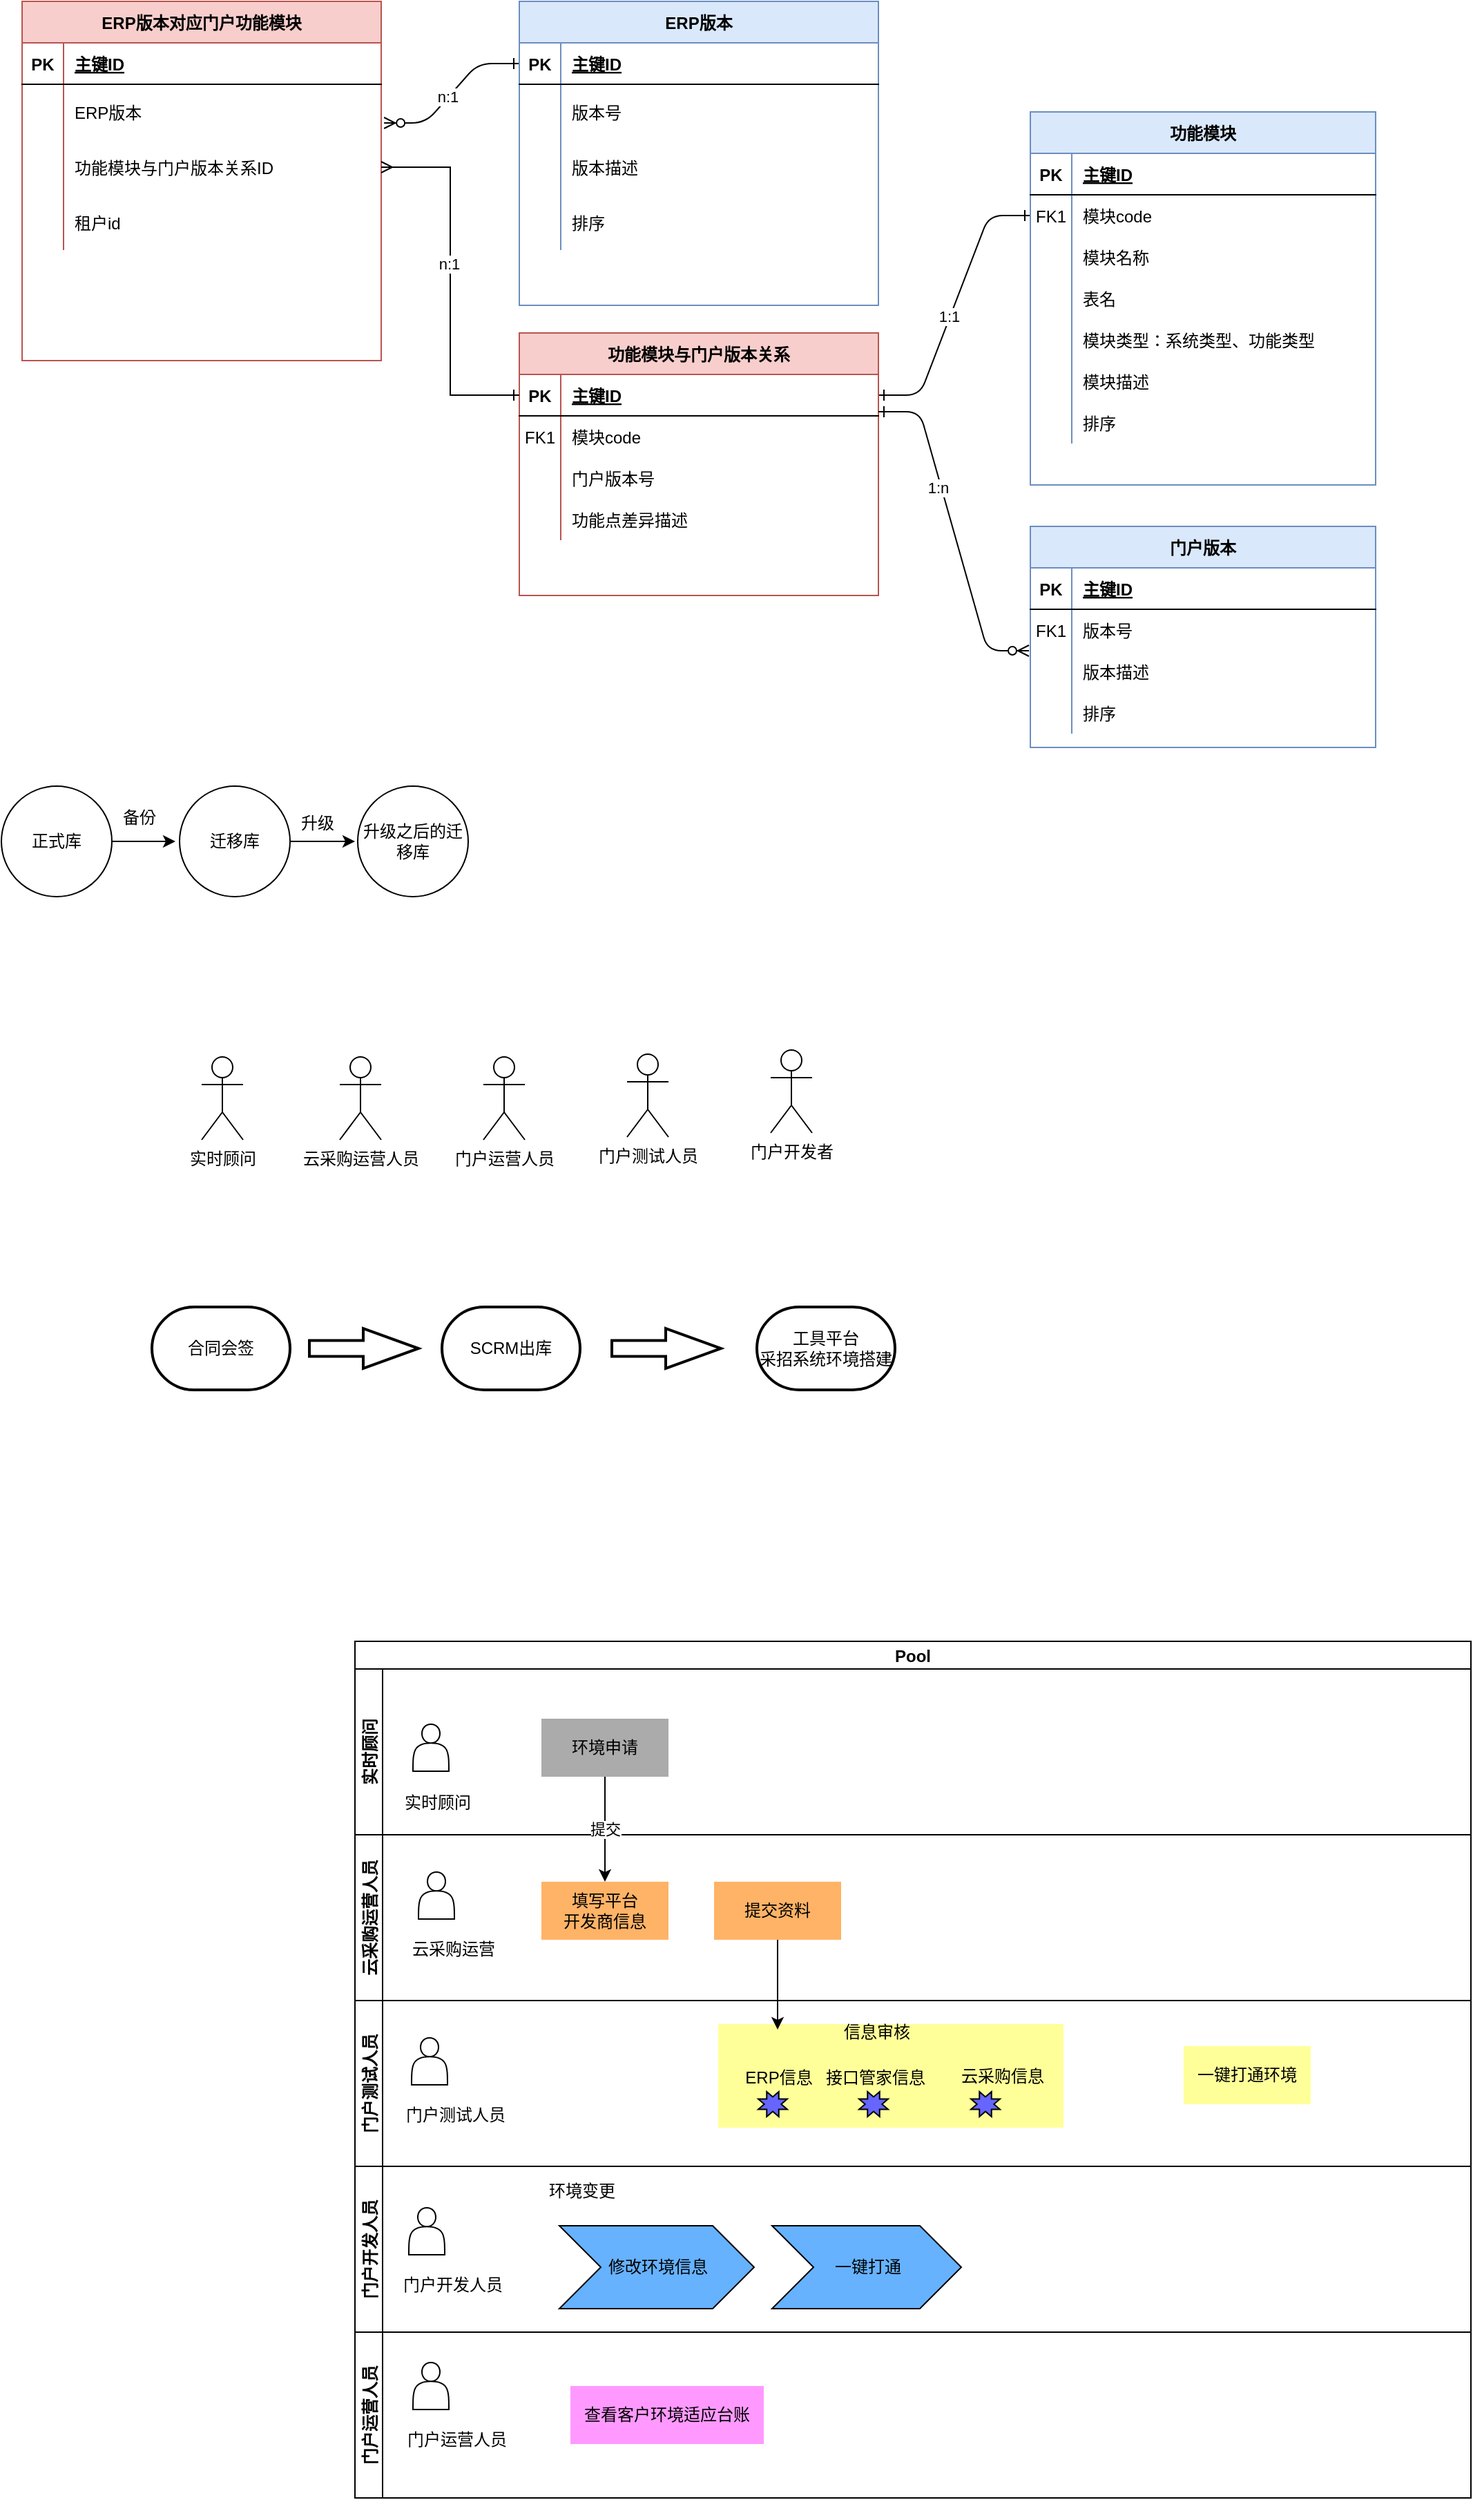 <mxfile version="14.9.7" type="github">
  <diagram id="R2lEEEUBdFMjLlhIrx00" name="Page-1">
    <mxGraphModel dx="1422" dy="763" grid="0" gridSize="10" guides="1" tooltips="1" connect="1" arrows="1" fold="1" page="0" pageScale="1" pageWidth="850" pageHeight="1100" math="0" shadow="0" extFonts="Permanent Marker^https://fonts.googleapis.com/css?family=Permanent+Marker">
      <root>
        <mxCell id="0" />
        <mxCell id="1" parent="0" />
        <mxCell id="C-vyLk0tnHw3VtMMgP7b-1" value="" style="edgeStyle=entityRelationEdgeStyle;endArrow=ERzeroToMany;startArrow=ERone;endFill=1;startFill=0;entryX=1.008;entryY=0.7;entryDx=0;entryDy=0;entryPerimeter=0;" parent="1" source="C-vyLk0tnHw3VtMMgP7b-24" target="NYmwOqSYR06NfvhQdzBS-30" edge="1">
          <mxGeometry width="100" height="100" relative="1" as="geometry">
            <mxPoint x="340" y="720" as="sourcePoint" />
            <mxPoint x="500" y="330" as="targetPoint" />
          </mxGeometry>
        </mxCell>
        <mxCell id="NYmwOqSYR06NfvhQdzBS-59" value="n:1" style="edgeLabel;html=1;align=center;verticalAlign=middle;resizable=0;points=[];" parent="C-vyLk0tnHw3VtMMgP7b-1" vertex="1" connectable="0">
          <mxGeometry x="0.053" y="-1" relative="1" as="geometry">
            <mxPoint as="offset" />
          </mxGeometry>
        </mxCell>
        <mxCell id="C-vyLk0tnHw3VtMMgP7b-12" value="" style="edgeStyle=entityRelationEdgeStyle;endArrow=ERone;startArrow=ERone;endFill=0;startFill=0;" parent="1" source="C-vyLk0tnHw3VtMMgP7b-3" target="C-vyLk0tnHw3VtMMgP7b-17" edge="1">
          <mxGeometry width="100" height="100" relative="1" as="geometry">
            <mxPoint x="400" y="180" as="sourcePoint" />
            <mxPoint x="460" y="205" as="targetPoint" />
          </mxGeometry>
        </mxCell>
        <mxCell id="NYmwOqSYR06NfvhQdzBS-25" value="1:1" style="edgeLabel;html=1;align=center;verticalAlign=middle;resizable=0;points=[];" parent="C-vyLk0tnHw3VtMMgP7b-12" vertex="1" connectable="0">
          <mxGeometry x="-0.089" y="1" relative="1" as="geometry">
            <mxPoint as="offset" />
          </mxGeometry>
        </mxCell>
        <mxCell id="C-vyLk0tnHw3VtMMgP7b-2" value="功能模块与门户版本关系" style="shape=table;startSize=30;container=1;collapsible=1;childLayout=tableLayout;fixedRows=1;rowLines=0;fontStyle=1;align=center;resizeLast=1;fillColor=#f8cecc;strokeColor=#b85450;" parent="1" vertex="1">
          <mxGeometry x="670" y="330" width="260" height="190" as="geometry" />
        </mxCell>
        <mxCell id="C-vyLk0tnHw3VtMMgP7b-3" value="" style="shape=partialRectangle;collapsible=0;dropTarget=0;pointerEvents=0;fillColor=none;points=[[0,0.5],[1,0.5]];portConstraint=eastwest;top=0;left=0;right=0;bottom=1;" parent="C-vyLk0tnHw3VtMMgP7b-2" vertex="1">
          <mxGeometry y="30" width="260" height="30" as="geometry" />
        </mxCell>
        <mxCell id="C-vyLk0tnHw3VtMMgP7b-4" value="PK" style="shape=partialRectangle;overflow=hidden;connectable=0;fillColor=none;top=0;left=0;bottom=0;right=0;fontStyle=1;" parent="C-vyLk0tnHw3VtMMgP7b-3" vertex="1">
          <mxGeometry width="30" height="30" as="geometry" />
        </mxCell>
        <mxCell id="C-vyLk0tnHw3VtMMgP7b-5" value="主键ID" style="shape=partialRectangle;overflow=hidden;connectable=0;fillColor=none;top=0;left=0;bottom=0;right=0;align=left;spacingLeft=6;fontStyle=5;" parent="C-vyLk0tnHw3VtMMgP7b-3" vertex="1">
          <mxGeometry x="30" width="230" height="30" as="geometry" />
        </mxCell>
        <mxCell id="C-vyLk0tnHw3VtMMgP7b-6" value="" style="shape=partialRectangle;collapsible=0;dropTarget=0;pointerEvents=0;fillColor=none;points=[[0,0.5],[1,0.5]];portConstraint=eastwest;top=0;left=0;right=0;bottom=0;" parent="C-vyLk0tnHw3VtMMgP7b-2" vertex="1">
          <mxGeometry y="60" width="260" height="30" as="geometry" />
        </mxCell>
        <mxCell id="C-vyLk0tnHw3VtMMgP7b-7" value="FK1" style="shape=partialRectangle;overflow=hidden;connectable=0;fillColor=none;top=0;left=0;bottom=0;right=0;" parent="C-vyLk0tnHw3VtMMgP7b-6" vertex="1">
          <mxGeometry width="30" height="30" as="geometry" />
        </mxCell>
        <mxCell id="C-vyLk0tnHw3VtMMgP7b-8" value="模块code" style="shape=partialRectangle;overflow=hidden;connectable=0;fillColor=none;top=0;left=0;bottom=0;right=0;align=left;spacingLeft=6;" parent="C-vyLk0tnHw3VtMMgP7b-6" vertex="1">
          <mxGeometry x="30" width="230" height="30" as="geometry" />
        </mxCell>
        <mxCell id="C-vyLk0tnHw3VtMMgP7b-9" value="" style="shape=partialRectangle;collapsible=0;dropTarget=0;pointerEvents=0;fillColor=none;points=[[0,0.5],[1,0.5]];portConstraint=eastwest;top=0;left=0;right=0;bottom=0;" parent="C-vyLk0tnHw3VtMMgP7b-2" vertex="1">
          <mxGeometry y="90" width="260" height="30" as="geometry" />
        </mxCell>
        <mxCell id="C-vyLk0tnHw3VtMMgP7b-10" value="" style="shape=partialRectangle;overflow=hidden;connectable=0;fillColor=none;top=0;left=0;bottom=0;right=0;" parent="C-vyLk0tnHw3VtMMgP7b-9" vertex="1">
          <mxGeometry width="30" height="30" as="geometry" />
        </mxCell>
        <mxCell id="C-vyLk0tnHw3VtMMgP7b-11" value="门户版本号" style="shape=partialRectangle;overflow=hidden;connectable=0;fillColor=none;top=0;left=0;bottom=0;right=0;align=left;spacingLeft=6;" parent="C-vyLk0tnHw3VtMMgP7b-9" vertex="1">
          <mxGeometry x="30" width="230" height="30" as="geometry" />
        </mxCell>
        <mxCell id="NYmwOqSYR06NfvhQdzBS-78" value="" style="shape=partialRectangle;collapsible=0;dropTarget=0;pointerEvents=0;fillColor=none;points=[[0,0.5],[1,0.5]];portConstraint=eastwest;top=0;left=0;right=0;bottom=0;" parent="C-vyLk0tnHw3VtMMgP7b-2" vertex="1">
          <mxGeometry y="120" width="260" height="30" as="geometry" />
        </mxCell>
        <mxCell id="NYmwOqSYR06NfvhQdzBS-79" value="" style="shape=partialRectangle;overflow=hidden;connectable=0;fillColor=none;top=0;left=0;bottom=0;right=0;" parent="NYmwOqSYR06NfvhQdzBS-78" vertex="1">
          <mxGeometry width="30" height="30" as="geometry" />
        </mxCell>
        <mxCell id="NYmwOqSYR06NfvhQdzBS-80" value="功能点差异描述" style="shape=partialRectangle;overflow=hidden;connectable=0;fillColor=none;top=0;left=0;bottom=0;right=0;align=left;spacingLeft=6;" parent="NYmwOqSYR06NfvhQdzBS-78" vertex="1">
          <mxGeometry x="30" width="230" height="30" as="geometry" />
        </mxCell>
        <mxCell id="C-vyLk0tnHw3VtMMgP7b-13" value="功能模块" style="shape=table;startSize=30;container=1;collapsible=1;childLayout=tableLayout;fixedRows=1;rowLines=0;fontStyle=1;align=center;resizeLast=1;fillColor=#dae8fc;strokeColor=#6c8ebf;" parent="1" vertex="1">
          <mxGeometry x="1040" y="170" width="250" height="270" as="geometry" />
        </mxCell>
        <mxCell id="C-vyLk0tnHw3VtMMgP7b-14" value="" style="shape=partialRectangle;collapsible=0;dropTarget=0;pointerEvents=0;fillColor=none;points=[[0,0.5],[1,0.5]];portConstraint=eastwest;top=0;left=0;right=0;bottom=1;" parent="C-vyLk0tnHw3VtMMgP7b-13" vertex="1">
          <mxGeometry y="30" width="250" height="30" as="geometry" />
        </mxCell>
        <mxCell id="C-vyLk0tnHw3VtMMgP7b-15" value="PK" style="shape=partialRectangle;overflow=hidden;connectable=0;fillColor=none;top=0;left=0;bottom=0;right=0;fontStyle=1;" parent="C-vyLk0tnHw3VtMMgP7b-14" vertex="1">
          <mxGeometry width="30" height="30" as="geometry" />
        </mxCell>
        <mxCell id="C-vyLk0tnHw3VtMMgP7b-16" value="主键ID" style="shape=partialRectangle;overflow=hidden;connectable=0;fillColor=none;top=0;left=0;bottom=0;right=0;align=left;spacingLeft=6;fontStyle=5;" parent="C-vyLk0tnHw3VtMMgP7b-14" vertex="1">
          <mxGeometry x="30" width="220" height="30" as="geometry" />
        </mxCell>
        <mxCell id="C-vyLk0tnHw3VtMMgP7b-17" value="" style="shape=partialRectangle;collapsible=0;dropTarget=0;pointerEvents=0;fillColor=none;points=[[0,0.5],[1,0.5]];portConstraint=eastwest;top=0;left=0;right=0;bottom=0;" parent="C-vyLk0tnHw3VtMMgP7b-13" vertex="1">
          <mxGeometry y="60" width="250" height="30" as="geometry" />
        </mxCell>
        <mxCell id="C-vyLk0tnHw3VtMMgP7b-18" value="FK1" style="shape=partialRectangle;overflow=hidden;connectable=0;fillColor=none;top=0;left=0;bottom=0;right=0;" parent="C-vyLk0tnHw3VtMMgP7b-17" vertex="1">
          <mxGeometry width="30" height="30" as="geometry" />
        </mxCell>
        <mxCell id="C-vyLk0tnHw3VtMMgP7b-19" value="模块code" style="shape=partialRectangle;overflow=hidden;connectable=0;fillColor=none;top=0;left=0;bottom=0;right=0;align=left;spacingLeft=6;" parent="C-vyLk0tnHw3VtMMgP7b-17" vertex="1">
          <mxGeometry x="30" width="220" height="30" as="geometry" />
        </mxCell>
        <mxCell id="C-vyLk0tnHw3VtMMgP7b-20" value="" style="shape=partialRectangle;collapsible=0;dropTarget=0;pointerEvents=0;fillColor=none;points=[[0,0.5],[1,0.5]];portConstraint=eastwest;top=0;left=0;right=0;bottom=0;" parent="C-vyLk0tnHw3VtMMgP7b-13" vertex="1">
          <mxGeometry y="90" width="250" height="30" as="geometry" />
        </mxCell>
        <mxCell id="C-vyLk0tnHw3VtMMgP7b-21" value="" style="shape=partialRectangle;overflow=hidden;connectable=0;fillColor=none;top=0;left=0;bottom=0;right=0;" parent="C-vyLk0tnHw3VtMMgP7b-20" vertex="1">
          <mxGeometry width="30" height="30" as="geometry" />
        </mxCell>
        <mxCell id="C-vyLk0tnHw3VtMMgP7b-22" value="模块名称" style="shape=partialRectangle;overflow=hidden;connectable=0;fillColor=none;top=0;left=0;bottom=0;right=0;align=left;spacingLeft=6;" parent="C-vyLk0tnHw3VtMMgP7b-20" vertex="1">
          <mxGeometry x="30" width="220" height="30" as="geometry" />
        </mxCell>
        <mxCell id="NYmwOqSYR06NfvhQdzBS-75" value="" style="shape=partialRectangle;collapsible=0;dropTarget=0;pointerEvents=0;fillColor=none;points=[[0,0.5],[1,0.5]];portConstraint=eastwest;top=0;left=0;right=0;bottom=0;" parent="C-vyLk0tnHw3VtMMgP7b-13" vertex="1">
          <mxGeometry y="120" width="250" height="30" as="geometry" />
        </mxCell>
        <mxCell id="NYmwOqSYR06NfvhQdzBS-76" value="" style="shape=partialRectangle;overflow=hidden;connectable=0;fillColor=none;top=0;left=0;bottom=0;right=0;" parent="NYmwOqSYR06NfvhQdzBS-75" vertex="1">
          <mxGeometry width="30" height="30" as="geometry" />
        </mxCell>
        <mxCell id="NYmwOqSYR06NfvhQdzBS-77" value="表名" style="shape=partialRectangle;overflow=hidden;connectable=0;fillColor=none;top=0;left=0;bottom=0;right=0;align=left;spacingLeft=6;" parent="NYmwOqSYR06NfvhQdzBS-75" vertex="1">
          <mxGeometry x="30" width="220" height="30" as="geometry" />
        </mxCell>
        <mxCell id="NYmwOqSYR06NfvhQdzBS-4" value="" style="shape=partialRectangle;collapsible=0;dropTarget=0;pointerEvents=0;fillColor=none;points=[[0,0.5],[1,0.5]];portConstraint=eastwest;top=0;left=0;right=0;bottom=0;" parent="C-vyLk0tnHw3VtMMgP7b-13" vertex="1">
          <mxGeometry y="150" width="250" height="30" as="geometry" />
        </mxCell>
        <mxCell id="NYmwOqSYR06NfvhQdzBS-5" value="" style="shape=partialRectangle;overflow=hidden;connectable=0;fillColor=none;top=0;left=0;bottom=0;right=0;" parent="NYmwOqSYR06NfvhQdzBS-4" vertex="1">
          <mxGeometry width="30" height="30" as="geometry" />
        </mxCell>
        <mxCell id="NYmwOqSYR06NfvhQdzBS-6" value="模块类型：系统类型、功能类型" style="shape=partialRectangle;overflow=hidden;connectable=0;fillColor=none;top=0;left=0;bottom=0;right=0;align=left;spacingLeft=6;" parent="NYmwOqSYR06NfvhQdzBS-4" vertex="1">
          <mxGeometry x="30" width="220" height="30" as="geometry" />
        </mxCell>
        <mxCell id="NYmwOqSYR06NfvhQdzBS-41" value="" style="shape=partialRectangle;collapsible=0;dropTarget=0;pointerEvents=0;fillColor=none;points=[[0,0.5],[1,0.5]];portConstraint=eastwest;top=0;left=0;right=0;bottom=0;" parent="C-vyLk0tnHw3VtMMgP7b-13" vertex="1">
          <mxGeometry y="180" width="250" height="30" as="geometry" />
        </mxCell>
        <mxCell id="NYmwOqSYR06NfvhQdzBS-42" value="" style="shape=partialRectangle;overflow=hidden;connectable=0;fillColor=none;top=0;left=0;bottom=0;right=0;" parent="NYmwOqSYR06NfvhQdzBS-41" vertex="1">
          <mxGeometry width="30" height="30" as="geometry" />
        </mxCell>
        <mxCell id="NYmwOqSYR06NfvhQdzBS-43" value="模块描述" style="shape=partialRectangle;overflow=hidden;connectable=0;fillColor=none;top=0;left=0;bottom=0;right=0;align=left;spacingLeft=6;" parent="NYmwOqSYR06NfvhQdzBS-41" vertex="1">
          <mxGeometry x="30" width="220" height="30" as="geometry" />
        </mxCell>
        <mxCell id="NYmwOqSYR06NfvhQdzBS-81" value="" style="shape=partialRectangle;collapsible=0;dropTarget=0;pointerEvents=0;fillColor=none;points=[[0,0.5],[1,0.5]];portConstraint=eastwest;top=0;left=0;right=0;bottom=0;" parent="C-vyLk0tnHw3VtMMgP7b-13" vertex="1">
          <mxGeometry y="210" width="250" height="30" as="geometry" />
        </mxCell>
        <mxCell id="NYmwOqSYR06NfvhQdzBS-82" value="" style="shape=partialRectangle;overflow=hidden;connectable=0;fillColor=none;top=0;left=0;bottom=0;right=0;" parent="NYmwOqSYR06NfvhQdzBS-81" vertex="1">
          <mxGeometry width="30" height="30" as="geometry" />
        </mxCell>
        <mxCell id="NYmwOqSYR06NfvhQdzBS-83" value="排序" style="shape=partialRectangle;overflow=hidden;connectable=0;fillColor=none;top=0;left=0;bottom=0;right=0;align=left;spacingLeft=6;" parent="NYmwOqSYR06NfvhQdzBS-81" vertex="1">
          <mxGeometry x="30" width="220" height="30" as="geometry" />
        </mxCell>
        <mxCell id="C-vyLk0tnHw3VtMMgP7b-23" value="ERP版本" style="shape=table;startSize=30;container=1;collapsible=1;childLayout=tableLayout;fixedRows=1;rowLines=0;fontStyle=1;align=center;resizeLast=1;fillColor=#dae8fc;strokeColor=#6c8ebf;" parent="1" vertex="1">
          <mxGeometry x="670" y="90" width="260" height="220" as="geometry" />
        </mxCell>
        <mxCell id="C-vyLk0tnHw3VtMMgP7b-24" value="" style="shape=partialRectangle;collapsible=0;dropTarget=0;pointerEvents=0;fillColor=none;points=[[0,0.5],[1,0.5]];portConstraint=eastwest;top=0;left=0;right=0;bottom=1;" parent="C-vyLk0tnHw3VtMMgP7b-23" vertex="1">
          <mxGeometry y="30" width="260" height="30" as="geometry" />
        </mxCell>
        <mxCell id="C-vyLk0tnHw3VtMMgP7b-25" value="PK" style="shape=partialRectangle;overflow=hidden;connectable=0;fillColor=none;top=0;left=0;bottom=0;right=0;fontStyle=1;" parent="C-vyLk0tnHw3VtMMgP7b-24" vertex="1">
          <mxGeometry width="30" height="30" as="geometry" />
        </mxCell>
        <mxCell id="C-vyLk0tnHw3VtMMgP7b-26" value="主键ID" style="shape=partialRectangle;overflow=hidden;connectable=0;fillColor=none;top=0;left=0;bottom=0;right=0;align=left;spacingLeft=6;fontStyle=5;" parent="C-vyLk0tnHw3VtMMgP7b-24" vertex="1">
          <mxGeometry x="30" width="230" height="30" as="geometry" />
        </mxCell>
        <mxCell id="C-vyLk0tnHw3VtMMgP7b-27" value="" style="shape=partialRectangle;collapsible=0;dropTarget=0;pointerEvents=0;fillColor=none;points=[[0,0.5],[1,0.5]];portConstraint=eastwest;top=0;left=0;right=0;bottom=0;" parent="C-vyLk0tnHw3VtMMgP7b-23" vertex="1">
          <mxGeometry y="60" width="260" height="40" as="geometry" />
        </mxCell>
        <mxCell id="C-vyLk0tnHw3VtMMgP7b-28" value="" style="shape=partialRectangle;overflow=hidden;connectable=0;fillColor=none;top=0;left=0;bottom=0;right=0;" parent="C-vyLk0tnHw3VtMMgP7b-27" vertex="1">
          <mxGeometry width="30" height="40" as="geometry" />
        </mxCell>
        <mxCell id="C-vyLk0tnHw3VtMMgP7b-29" value="版本号" style="shape=partialRectangle;overflow=hidden;connectable=0;fillColor=none;top=0;left=0;bottom=0;right=0;align=left;spacingLeft=6;" parent="C-vyLk0tnHw3VtMMgP7b-27" vertex="1">
          <mxGeometry x="30" width="230" height="40" as="geometry" />
        </mxCell>
        <mxCell id="NYmwOqSYR06NfvhQdzBS-1" value="" style="shape=partialRectangle;collapsible=0;dropTarget=0;pointerEvents=0;fillColor=none;points=[[0,0.5],[1,0.5]];portConstraint=eastwest;top=0;left=0;right=0;bottom=0;" parent="C-vyLk0tnHw3VtMMgP7b-23" vertex="1">
          <mxGeometry y="100" width="260" height="40" as="geometry" />
        </mxCell>
        <mxCell id="NYmwOqSYR06NfvhQdzBS-2" value="" style="shape=partialRectangle;overflow=hidden;connectable=0;fillColor=none;top=0;left=0;bottom=0;right=0;" parent="NYmwOqSYR06NfvhQdzBS-1" vertex="1">
          <mxGeometry width="30" height="40" as="geometry" />
        </mxCell>
        <mxCell id="NYmwOqSYR06NfvhQdzBS-3" value="版本描述" style="shape=partialRectangle;overflow=hidden;connectable=0;fillColor=none;top=0;left=0;bottom=0;right=0;align=left;spacingLeft=6;" parent="NYmwOqSYR06NfvhQdzBS-1" vertex="1">
          <mxGeometry x="30" width="230" height="40" as="geometry" />
        </mxCell>
        <mxCell id="NYmwOqSYR06NfvhQdzBS-86" value="" style="shape=partialRectangle;collapsible=0;dropTarget=0;pointerEvents=0;fillColor=none;points=[[0,0.5],[1,0.5]];portConstraint=eastwest;top=0;left=0;right=0;bottom=0;" parent="C-vyLk0tnHw3VtMMgP7b-23" vertex="1">
          <mxGeometry y="140" width="260" height="40" as="geometry" />
        </mxCell>
        <mxCell id="NYmwOqSYR06NfvhQdzBS-87" value="" style="shape=partialRectangle;overflow=hidden;connectable=0;fillColor=none;top=0;left=0;bottom=0;right=0;" parent="NYmwOqSYR06NfvhQdzBS-86" vertex="1">
          <mxGeometry width="30" height="40" as="geometry" />
        </mxCell>
        <mxCell id="NYmwOqSYR06NfvhQdzBS-88" value="排序" style="shape=partialRectangle;overflow=hidden;connectable=0;fillColor=none;top=0;left=0;bottom=0;right=0;align=left;spacingLeft=6;" parent="NYmwOqSYR06NfvhQdzBS-86" vertex="1">
          <mxGeometry x="30" width="230" height="40" as="geometry" />
        </mxCell>
        <mxCell id="NYmwOqSYR06NfvhQdzBS-7" value="门户版本" style="shape=table;startSize=30;container=1;collapsible=1;childLayout=tableLayout;fixedRows=1;rowLines=0;fontStyle=1;align=center;resizeLast=1;fillColor=#dae8fc;strokeColor=#6c8ebf;" parent="1" vertex="1">
          <mxGeometry x="1040" y="470" width="250" height="160" as="geometry" />
        </mxCell>
        <mxCell id="NYmwOqSYR06NfvhQdzBS-8" value="" style="shape=partialRectangle;collapsible=0;dropTarget=0;pointerEvents=0;fillColor=none;points=[[0,0.5],[1,0.5]];portConstraint=eastwest;top=0;left=0;right=0;bottom=1;" parent="NYmwOqSYR06NfvhQdzBS-7" vertex="1">
          <mxGeometry y="30" width="250" height="30" as="geometry" />
        </mxCell>
        <mxCell id="NYmwOqSYR06NfvhQdzBS-9" value="PK" style="shape=partialRectangle;overflow=hidden;connectable=0;fillColor=none;top=0;left=0;bottom=0;right=0;fontStyle=1;" parent="NYmwOqSYR06NfvhQdzBS-8" vertex="1">
          <mxGeometry width="30" height="30" as="geometry" />
        </mxCell>
        <mxCell id="NYmwOqSYR06NfvhQdzBS-10" value="主键ID" style="shape=partialRectangle;overflow=hidden;connectable=0;fillColor=none;top=0;left=0;bottom=0;right=0;align=left;spacingLeft=6;fontStyle=5;" parent="NYmwOqSYR06NfvhQdzBS-8" vertex="1">
          <mxGeometry x="30" width="220" height="30" as="geometry" />
        </mxCell>
        <mxCell id="NYmwOqSYR06NfvhQdzBS-11" value="" style="shape=partialRectangle;collapsible=0;dropTarget=0;pointerEvents=0;fillColor=none;points=[[0,0.5],[1,0.5]];portConstraint=eastwest;top=0;left=0;right=0;bottom=0;" parent="NYmwOqSYR06NfvhQdzBS-7" vertex="1">
          <mxGeometry y="60" width="250" height="30" as="geometry" />
        </mxCell>
        <mxCell id="NYmwOqSYR06NfvhQdzBS-12" value="FK1" style="shape=partialRectangle;overflow=hidden;connectable=0;fillColor=none;top=0;left=0;bottom=0;right=0;" parent="NYmwOqSYR06NfvhQdzBS-11" vertex="1">
          <mxGeometry width="30" height="30" as="geometry" />
        </mxCell>
        <mxCell id="NYmwOqSYR06NfvhQdzBS-13" value="版本号" style="shape=partialRectangle;overflow=hidden;connectable=0;fillColor=none;top=0;left=0;bottom=0;right=0;align=left;spacingLeft=6;" parent="NYmwOqSYR06NfvhQdzBS-11" vertex="1">
          <mxGeometry x="30" width="220" height="30" as="geometry" />
        </mxCell>
        <mxCell id="NYmwOqSYR06NfvhQdzBS-14" value="" style="shape=partialRectangle;collapsible=0;dropTarget=0;pointerEvents=0;fillColor=none;points=[[0,0.5],[1,0.5]];portConstraint=eastwest;top=0;left=0;right=0;bottom=0;" parent="NYmwOqSYR06NfvhQdzBS-7" vertex="1">
          <mxGeometry y="90" width="250" height="30" as="geometry" />
        </mxCell>
        <mxCell id="NYmwOqSYR06NfvhQdzBS-15" value="" style="shape=partialRectangle;overflow=hidden;connectable=0;fillColor=none;top=0;left=0;bottom=0;right=0;" parent="NYmwOqSYR06NfvhQdzBS-14" vertex="1">
          <mxGeometry width="30" height="30" as="geometry" />
        </mxCell>
        <mxCell id="NYmwOqSYR06NfvhQdzBS-16" value="版本描述" style="shape=partialRectangle;overflow=hidden;connectable=0;fillColor=none;top=0;left=0;bottom=0;right=0;align=left;spacingLeft=6;" parent="NYmwOqSYR06NfvhQdzBS-14" vertex="1">
          <mxGeometry x="30" width="220" height="30" as="geometry" />
        </mxCell>
        <mxCell id="NYmwOqSYR06NfvhQdzBS-17" value="" style="shape=partialRectangle;collapsible=0;dropTarget=0;pointerEvents=0;fillColor=none;points=[[0,0.5],[1,0.5]];portConstraint=eastwest;top=0;left=0;right=0;bottom=0;" parent="NYmwOqSYR06NfvhQdzBS-7" vertex="1">
          <mxGeometry y="120" width="250" height="30" as="geometry" />
        </mxCell>
        <mxCell id="NYmwOqSYR06NfvhQdzBS-18" value="" style="shape=partialRectangle;overflow=hidden;connectable=0;fillColor=none;top=0;left=0;bottom=0;right=0;" parent="NYmwOqSYR06NfvhQdzBS-17" vertex="1">
          <mxGeometry width="30" height="30" as="geometry" />
        </mxCell>
        <mxCell id="NYmwOqSYR06NfvhQdzBS-19" value="排序" style="shape=partialRectangle;overflow=hidden;connectable=0;fillColor=none;top=0;left=0;bottom=0;right=0;align=left;spacingLeft=6;" parent="NYmwOqSYR06NfvhQdzBS-17" vertex="1">
          <mxGeometry x="30" width="220" height="30" as="geometry" />
        </mxCell>
        <mxCell id="NYmwOqSYR06NfvhQdzBS-23" value="" style="edgeStyle=entityRelationEdgeStyle;endArrow=ERzeroToMany;startArrow=ERone;endFill=1;startFill=0;entryX=-0.004;entryY=1;entryDx=0;entryDy=0;entryPerimeter=0;exitX=1;exitY=0.9;exitDx=0;exitDy=0;exitPerimeter=0;" parent="1" source="C-vyLk0tnHw3VtMMgP7b-3" target="NYmwOqSYR06NfvhQdzBS-11" edge="1">
          <mxGeometry width="100" height="100" relative="1" as="geometry">
            <mxPoint x="680" y="160" as="sourcePoint" />
            <mxPoint x="815" y="190" as="targetPoint" />
          </mxGeometry>
        </mxCell>
        <mxCell id="NYmwOqSYR06NfvhQdzBS-24" value="1:n" style="edgeLabel;html=1;align=center;verticalAlign=middle;resizable=0;points=[];" parent="NYmwOqSYR06NfvhQdzBS-23" vertex="1" connectable="0">
          <mxGeometry x="-0.28" y="-3" relative="1" as="geometry">
            <mxPoint as="offset" />
          </mxGeometry>
        </mxCell>
        <mxCell id="NYmwOqSYR06NfvhQdzBS-26" value="ERP版本对应门户功能模块" style="shape=table;startSize=30;container=1;collapsible=1;childLayout=tableLayout;fixedRows=1;rowLines=0;fontStyle=1;align=center;resizeLast=1;fillColor=#f8cecc;strokeColor=#b85450;" parent="1" vertex="1">
          <mxGeometry x="310" y="90" width="260" height="260" as="geometry" />
        </mxCell>
        <mxCell id="NYmwOqSYR06NfvhQdzBS-27" value="" style="shape=partialRectangle;collapsible=0;dropTarget=0;pointerEvents=0;fillColor=none;points=[[0,0.5],[1,0.5]];portConstraint=eastwest;top=0;left=0;right=0;bottom=1;" parent="NYmwOqSYR06NfvhQdzBS-26" vertex="1">
          <mxGeometry y="30" width="260" height="30" as="geometry" />
        </mxCell>
        <mxCell id="NYmwOqSYR06NfvhQdzBS-28" value="PK" style="shape=partialRectangle;overflow=hidden;connectable=0;fillColor=none;top=0;left=0;bottom=0;right=0;fontStyle=1;" parent="NYmwOqSYR06NfvhQdzBS-27" vertex="1">
          <mxGeometry width="30" height="30" as="geometry" />
        </mxCell>
        <mxCell id="NYmwOqSYR06NfvhQdzBS-29" value="主键ID" style="shape=partialRectangle;overflow=hidden;connectable=0;fillColor=none;top=0;left=0;bottom=0;right=0;align=left;spacingLeft=6;fontStyle=5;" parent="NYmwOqSYR06NfvhQdzBS-27" vertex="1">
          <mxGeometry x="30" width="230" height="30" as="geometry" />
        </mxCell>
        <mxCell id="NYmwOqSYR06NfvhQdzBS-30" value="" style="shape=partialRectangle;collapsible=0;dropTarget=0;pointerEvents=0;fillColor=none;points=[[0,0.5],[1,0.5]];portConstraint=eastwest;top=0;left=0;right=0;bottom=0;" parent="NYmwOqSYR06NfvhQdzBS-26" vertex="1">
          <mxGeometry y="60" width="260" height="40" as="geometry" />
        </mxCell>
        <mxCell id="NYmwOqSYR06NfvhQdzBS-31" value="" style="shape=partialRectangle;overflow=hidden;connectable=0;fillColor=none;top=0;left=0;bottom=0;right=0;" parent="NYmwOqSYR06NfvhQdzBS-30" vertex="1">
          <mxGeometry width="30" height="40" as="geometry" />
        </mxCell>
        <mxCell id="NYmwOqSYR06NfvhQdzBS-32" value="ERP版本" style="shape=partialRectangle;overflow=hidden;connectable=0;fillColor=none;top=0;left=0;bottom=0;right=0;align=left;spacingLeft=6;" parent="NYmwOqSYR06NfvhQdzBS-30" vertex="1">
          <mxGeometry x="30" width="230" height="40" as="geometry" />
        </mxCell>
        <mxCell id="NYmwOqSYR06NfvhQdzBS-33" value="" style="shape=partialRectangle;collapsible=0;dropTarget=0;pointerEvents=0;fillColor=none;points=[[0,0.5],[1,0.5]];portConstraint=eastwest;top=0;left=0;right=0;bottom=0;" parent="NYmwOqSYR06NfvhQdzBS-26" vertex="1">
          <mxGeometry y="100" width="260" height="40" as="geometry" />
        </mxCell>
        <mxCell id="NYmwOqSYR06NfvhQdzBS-34" value="" style="shape=partialRectangle;overflow=hidden;connectable=0;fillColor=none;top=0;left=0;bottom=0;right=0;" parent="NYmwOqSYR06NfvhQdzBS-33" vertex="1">
          <mxGeometry width="30" height="40" as="geometry" />
        </mxCell>
        <mxCell id="NYmwOqSYR06NfvhQdzBS-35" value="功能模块与门户版本关系ID" style="shape=partialRectangle;overflow=hidden;connectable=0;fillColor=none;top=0;left=0;bottom=0;right=0;align=left;spacingLeft=6;" parent="NYmwOqSYR06NfvhQdzBS-33" vertex="1">
          <mxGeometry x="30" width="230" height="40" as="geometry" />
        </mxCell>
        <mxCell id="pvaL8urcu7SGlofJSGDm-1" value="" style="shape=partialRectangle;collapsible=0;dropTarget=0;pointerEvents=0;fillColor=none;points=[[0,0.5],[1,0.5]];portConstraint=eastwest;top=0;left=0;right=0;bottom=0;" parent="NYmwOqSYR06NfvhQdzBS-26" vertex="1">
          <mxGeometry y="140" width="260" height="40" as="geometry" />
        </mxCell>
        <mxCell id="pvaL8urcu7SGlofJSGDm-2" value="" style="shape=partialRectangle;overflow=hidden;connectable=0;fillColor=none;top=0;left=0;bottom=0;right=0;" parent="pvaL8urcu7SGlofJSGDm-1" vertex="1">
          <mxGeometry width="30" height="40" as="geometry" />
        </mxCell>
        <mxCell id="pvaL8urcu7SGlofJSGDm-3" value="租户id" style="shape=partialRectangle;overflow=hidden;connectable=0;fillColor=none;top=0;left=0;bottom=0;right=0;align=left;spacingLeft=6;" parent="pvaL8urcu7SGlofJSGDm-1" vertex="1">
          <mxGeometry x="30" width="230" height="40" as="geometry" />
        </mxCell>
        <mxCell id="NYmwOqSYR06NfvhQdzBS-36" style="edgeStyle=orthogonalEdgeStyle;rounded=0;orthogonalLoop=1;jettySize=auto;html=1;exitX=0;exitY=0.5;exitDx=0;exitDy=0;entryX=1;entryY=0.5;entryDx=0;entryDy=0;endArrow=ERmany;endFill=0;startArrow=ERone;startFill=0;" parent="1" source="C-vyLk0tnHw3VtMMgP7b-3" target="NYmwOqSYR06NfvhQdzBS-33" edge="1">
          <mxGeometry relative="1" as="geometry" />
        </mxCell>
        <mxCell id="NYmwOqSYR06NfvhQdzBS-60" value="n:1" style="edgeLabel;html=1;align=center;verticalAlign=middle;resizable=0;points=[];" parent="NYmwOqSYR06NfvhQdzBS-36" vertex="1" connectable="0">
          <mxGeometry x="0.094" y="1" relative="1" as="geometry">
            <mxPoint as="offset" />
          </mxGeometry>
        </mxCell>
        <mxCell id="o6lIFUs55wkeNJCxtm7P-4" style="edgeStyle=orthogonalEdgeStyle;rounded=0;orthogonalLoop=1;jettySize=auto;html=1;exitX=1;exitY=0.5;exitDx=0;exitDy=0;" edge="1" parent="1" source="o6lIFUs55wkeNJCxtm7P-1">
          <mxGeometry relative="1" as="geometry">
            <mxPoint x="421" y="698" as="targetPoint" />
          </mxGeometry>
        </mxCell>
        <mxCell id="o6lIFUs55wkeNJCxtm7P-1" value="正式库" style="ellipse;whiteSpace=wrap;html=1;aspect=fixed;" vertex="1" parent="1">
          <mxGeometry x="295" y="658" width="80" height="80" as="geometry" />
        </mxCell>
        <mxCell id="o6lIFUs55wkeNJCxtm7P-7" style="edgeStyle=orthogonalEdgeStyle;rounded=0;orthogonalLoop=1;jettySize=auto;html=1;exitX=1;exitY=0.5;exitDx=0;exitDy=0;" edge="1" parent="1" source="o6lIFUs55wkeNJCxtm7P-2">
          <mxGeometry relative="1" as="geometry">
            <mxPoint x="551" y="698" as="targetPoint" />
          </mxGeometry>
        </mxCell>
        <mxCell id="o6lIFUs55wkeNJCxtm7P-2" value="迁移库" style="ellipse;whiteSpace=wrap;html=1;aspect=fixed;" vertex="1" parent="1">
          <mxGeometry x="424" y="658" width="80" height="80" as="geometry" />
        </mxCell>
        <mxCell id="o6lIFUs55wkeNJCxtm7P-3" value="升级之后的迁移库" style="ellipse;whiteSpace=wrap;html=1;aspect=fixed;" vertex="1" parent="1">
          <mxGeometry x="553" y="658" width="80" height="80" as="geometry" />
        </mxCell>
        <mxCell id="o6lIFUs55wkeNJCxtm7P-5" value="备份" style="text;html=1;strokeColor=none;fillColor=none;align=center;verticalAlign=middle;whiteSpace=wrap;rounded=0;" vertex="1" parent="1">
          <mxGeometry x="375" y="671" width="40" height="20" as="geometry" />
        </mxCell>
        <mxCell id="o6lIFUs55wkeNJCxtm7P-8" value="升级" style="text;html=1;strokeColor=none;fillColor=none;align=center;verticalAlign=middle;whiteSpace=wrap;rounded=0;" vertex="1" parent="1">
          <mxGeometry x="504" y="675" width="40" height="20" as="geometry" />
        </mxCell>
        <mxCell id="o6lIFUs55wkeNJCxtm7P-9" value="实时顾问" style="shape=umlActor;verticalLabelPosition=bottom;verticalAlign=top;html=1;outlineConnect=0;" vertex="1" parent="1">
          <mxGeometry x="440" y="854" width="30" height="60" as="geometry" />
        </mxCell>
        <mxCell id="o6lIFUs55wkeNJCxtm7P-12" value="云采购运营人员" style="shape=umlActor;verticalLabelPosition=bottom;verticalAlign=top;html=1;outlineConnect=0;" vertex="1" parent="1">
          <mxGeometry x="540" y="854" width="30" height="60" as="geometry" />
        </mxCell>
        <mxCell id="o6lIFUs55wkeNJCxtm7P-13" value="门户运营人员" style="shape=umlActor;verticalLabelPosition=bottom;verticalAlign=top;html=1;outlineConnect=0;" vertex="1" parent="1">
          <mxGeometry x="644" y="854" width="30" height="60" as="geometry" />
        </mxCell>
        <mxCell id="o6lIFUs55wkeNJCxtm7P-14" value="门户测试人员" style="shape=umlActor;verticalLabelPosition=bottom;verticalAlign=top;html=1;outlineConnect=0;" vertex="1" parent="1">
          <mxGeometry x="748" y="852" width="30" height="60" as="geometry" />
        </mxCell>
        <mxCell id="o6lIFUs55wkeNJCxtm7P-17" value="门户开发者" style="shape=umlActor;verticalLabelPosition=bottom;verticalAlign=top;html=1;outlineConnect=0;" vertex="1" parent="1">
          <mxGeometry x="852" y="849" width="30" height="60" as="geometry" />
        </mxCell>
        <mxCell id="o6lIFUs55wkeNJCxtm7P-19" value="合同会签" style="strokeWidth=2;html=1;shape=mxgraph.flowchart.terminator;whiteSpace=wrap;" vertex="1" parent="1">
          <mxGeometry x="404" y="1035" width="100" height="60" as="geometry" />
        </mxCell>
        <mxCell id="o6lIFUs55wkeNJCxtm7P-20" value="" style="verticalLabelPosition=bottom;verticalAlign=top;html=1;strokeWidth=2;shape=mxgraph.arrows2.arrow;dy=0.6;dx=40;notch=0;" vertex="1" parent="1">
          <mxGeometry x="518" y="1050.5" width="79" height="29" as="geometry" />
        </mxCell>
        <mxCell id="o6lIFUs55wkeNJCxtm7P-21" value="SCRM出库" style="strokeWidth=2;html=1;shape=mxgraph.flowchart.terminator;whiteSpace=wrap;" vertex="1" parent="1">
          <mxGeometry x="614" y="1035" width="100" height="60" as="geometry" />
        </mxCell>
        <mxCell id="o6lIFUs55wkeNJCxtm7P-22" value="" style="verticalLabelPosition=bottom;verticalAlign=top;html=1;strokeWidth=2;shape=mxgraph.arrows2.arrow;dy=0.6;dx=40;notch=0;" vertex="1" parent="1">
          <mxGeometry x="737" y="1050.5" width="79" height="29" as="geometry" />
        </mxCell>
        <mxCell id="o6lIFUs55wkeNJCxtm7P-25" value="工具平台&lt;br&gt;采招系统环境搭建" style="strokeWidth=2;html=1;shape=mxgraph.flowchart.terminator;whiteSpace=wrap;" vertex="1" parent="1">
          <mxGeometry x="842" y="1035" width="100" height="60" as="geometry" />
        </mxCell>
        <mxCell id="o6lIFUs55wkeNJCxtm7P-26" value="Pool" style="swimlane;childLayout=stackLayout;resizeParent=1;resizeParentMax=0;horizontal=1;startSize=20;horizontalStack=0;" vertex="1" parent="1">
          <mxGeometry x="551" y="1277" width="808" height="620" as="geometry" />
        </mxCell>
        <mxCell id="o6lIFUs55wkeNJCxtm7P-27" value="实时顾问" style="swimlane;startSize=20;horizontal=0;" vertex="1" parent="o6lIFUs55wkeNJCxtm7P-26">
          <mxGeometry y="20" width="808" height="120" as="geometry" />
        </mxCell>
        <mxCell id="o6lIFUs55wkeNJCxtm7P-38" value="" style="shape=actor;whiteSpace=wrap;html=1;" vertex="1" parent="o6lIFUs55wkeNJCxtm7P-27">
          <mxGeometry x="42" y="40" width="26" height="34" as="geometry" />
        </mxCell>
        <mxCell id="o6lIFUs55wkeNJCxtm7P-39" value="实时顾问" style="text;html=1;strokeColor=none;fillColor=none;align=center;verticalAlign=middle;whiteSpace=wrap;rounded=0;" vertex="1" parent="o6lIFUs55wkeNJCxtm7P-27">
          <mxGeometry x="34" y="86" width="52" height="22" as="geometry" />
        </mxCell>
        <mxCell id="o6lIFUs55wkeNJCxtm7P-40" value="环境申请" style="rounded=0;whiteSpace=wrap;html=1;fillColor=#ABABAB;strokeColor=none;" vertex="1" parent="o6lIFUs55wkeNJCxtm7P-27">
          <mxGeometry x="135" y="36" width="92" height="42" as="geometry" />
        </mxCell>
        <mxCell id="o6lIFUs55wkeNJCxtm7P-28" value="云采购运营人员" style="swimlane;startSize=20;horizontal=0;" vertex="1" parent="o6lIFUs55wkeNJCxtm7P-26">
          <mxGeometry y="140" width="808" height="120" as="geometry" />
        </mxCell>
        <mxCell id="o6lIFUs55wkeNJCxtm7P-41" value="" style="shape=actor;whiteSpace=wrap;html=1;" vertex="1" parent="o6lIFUs55wkeNJCxtm7P-28">
          <mxGeometry x="46" y="27" width="26" height="34" as="geometry" />
        </mxCell>
        <mxCell id="o6lIFUs55wkeNJCxtm7P-42" value="云采购运营" style="text;html=1;strokeColor=none;fillColor=none;align=center;verticalAlign=middle;whiteSpace=wrap;rounded=0;" vertex="1" parent="o6lIFUs55wkeNJCxtm7P-28">
          <mxGeometry x="38" y="73" width="67" height="20" as="geometry" />
        </mxCell>
        <mxCell id="o6lIFUs55wkeNJCxtm7P-43" value="填写平台&lt;br&gt;开发商信息" style="rounded=0;whiteSpace=wrap;html=1;fillColor=#FFB366;strokeColor=none;" vertex="1" parent="o6lIFUs55wkeNJCxtm7P-28">
          <mxGeometry x="135" y="34" width="92" height="42" as="geometry" />
        </mxCell>
        <mxCell id="o6lIFUs55wkeNJCxtm7P-46" value="提交资料" style="rounded=0;whiteSpace=wrap;html=1;fillColor=#FFB366;strokeColor=none;" vertex="1" parent="o6lIFUs55wkeNJCxtm7P-28">
          <mxGeometry x="260" y="34" width="92" height="42" as="geometry" />
        </mxCell>
        <mxCell id="o6lIFUs55wkeNJCxtm7P-34" value="门户测试人员" style="swimlane;startSize=20;horizontal=0;" vertex="1" parent="o6lIFUs55wkeNJCxtm7P-26">
          <mxGeometry y="260" width="808" height="120" as="geometry" />
        </mxCell>
        <mxCell id="o6lIFUs55wkeNJCxtm7P-48" value="" style="rounded=0;whiteSpace=wrap;html=1;fillColor=#FFFF99;strokeColor=none;" vertex="1" parent="o6lIFUs55wkeNJCxtm7P-34">
          <mxGeometry x="263" y="17" width="250" height="75" as="geometry" />
        </mxCell>
        <mxCell id="o6lIFUs55wkeNJCxtm7P-50" value="" style="verticalLabelPosition=bottom;verticalAlign=top;html=1;shape=mxgraph.basic.8_point_star;fillColor=#6666FF;" vertex="1" parent="o6lIFUs55wkeNJCxtm7P-34">
          <mxGeometry x="292" y="66" width="21" height="18" as="geometry" />
        </mxCell>
        <mxCell id="o6lIFUs55wkeNJCxtm7P-54" value="" style="verticalLabelPosition=bottom;verticalAlign=top;html=1;shape=mxgraph.basic.8_point_star;fillColor=#6666FF;" vertex="1" parent="o6lIFUs55wkeNJCxtm7P-34">
          <mxGeometry x="446" y="66" width="21" height="18" as="geometry" />
        </mxCell>
        <mxCell id="o6lIFUs55wkeNJCxtm7P-55" value="云采购信息" style="text;html=1;strokeColor=none;fillColor=none;align=center;verticalAlign=middle;whiteSpace=wrap;rounded=0;" vertex="1" parent="o6lIFUs55wkeNJCxtm7P-34">
          <mxGeometry x="437" y="45" width="64" height="20" as="geometry" />
        </mxCell>
        <mxCell id="o6lIFUs55wkeNJCxtm7P-49" value="信息审核" style="text;html=1;strokeColor=none;fillColor=none;align=center;verticalAlign=middle;whiteSpace=wrap;rounded=0;" vertex="1" parent="o6lIFUs55wkeNJCxtm7P-34">
          <mxGeometry x="351" y="13" width="54" height="20" as="geometry" />
        </mxCell>
        <mxCell id="o6lIFUs55wkeNJCxtm7P-57" value="一键打通环境" style="rounded=0;whiteSpace=wrap;html=1;fillColor=#FFFF99;strokeColor=none;" vertex="1" parent="o6lIFUs55wkeNJCxtm7P-34">
          <mxGeometry x="600" y="33" width="92" height="42" as="geometry" />
        </mxCell>
        <mxCell id="o6lIFUs55wkeNJCxtm7P-52" value="" style="verticalLabelPosition=bottom;verticalAlign=top;html=1;shape=mxgraph.basic.8_point_star;fillColor=#6666FF;" vertex="1" parent="o6lIFUs55wkeNJCxtm7P-34">
          <mxGeometry x="365" y="66" width="21" height="18" as="geometry" />
        </mxCell>
        <mxCell id="o6lIFUs55wkeNJCxtm7P-51" value="ERP信息" style="text;html=1;strokeColor=none;fillColor=none;align=center;verticalAlign=middle;whiteSpace=wrap;rounded=0;" vertex="1" parent="o6lIFUs55wkeNJCxtm7P-34">
          <mxGeometry x="280" y="46" width="54" height="20" as="geometry" />
        </mxCell>
        <mxCell id="o6lIFUs55wkeNJCxtm7P-36" value="门户开发人员" style="swimlane;startSize=20;horizontal=0;" vertex="1" parent="o6lIFUs55wkeNJCxtm7P-26">
          <mxGeometry y="380" width="808" height="120" as="geometry" />
        </mxCell>
        <mxCell id="o6lIFUs55wkeNJCxtm7P-59" value="修改环境信息" style="html=1;shadow=0;dashed=0;align=center;verticalAlign=middle;shape=mxgraph.arrows2.arrow;dy=0;dx=30;notch=30;fillColor=#66B2FF;" vertex="1" parent="o6lIFUs55wkeNJCxtm7P-36">
          <mxGeometry x="148" y="43" width="141" height="60" as="geometry" />
        </mxCell>
        <mxCell id="o6lIFUs55wkeNJCxtm7P-60" value="一键打通" style="html=1;shadow=0;dashed=0;align=center;verticalAlign=middle;shape=mxgraph.arrows2.arrow;dy=0;dx=30;notch=30;fillColor=#66B2FF;" vertex="1" parent="o6lIFUs55wkeNJCxtm7P-36">
          <mxGeometry x="302" y="43" width="137" height="60" as="geometry" />
        </mxCell>
        <mxCell id="o6lIFUs55wkeNJCxtm7P-64" value="环境变更" style="text;html=1;strokeColor=none;fillColor=none;align=center;verticalAlign=middle;whiteSpace=wrap;rounded=0;" vertex="1" parent="o6lIFUs55wkeNJCxtm7P-36">
          <mxGeometry x="138" y="8" width="53" height="20" as="geometry" />
        </mxCell>
        <mxCell id="o6lIFUs55wkeNJCxtm7P-67" value="" style="shape=actor;whiteSpace=wrap;html=1;" vertex="1" parent="o6lIFUs55wkeNJCxtm7P-36">
          <mxGeometry x="39" y="30" width="26" height="34" as="geometry" />
        </mxCell>
        <mxCell id="o6lIFUs55wkeNJCxtm7P-68" value="门户开发人员" style="text;html=1;strokeColor=none;fillColor=none;align=center;verticalAlign=middle;whiteSpace=wrap;rounded=0;" vertex="1" parent="o6lIFUs55wkeNJCxtm7P-36">
          <mxGeometry x="31" y="76" width="80" height="20" as="geometry" />
        </mxCell>
        <mxCell id="o6lIFUs55wkeNJCxtm7P-37" value="门户运营人员" style="swimlane;startSize=20;horizontal=0;" vertex="1" parent="o6lIFUs55wkeNJCxtm7P-26">
          <mxGeometry y="500" width="808" height="120" as="geometry" />
        </mxCell>
        <mxCell id="o6lIFUs55wkeNJCxtm7P-69" value="" style="shape=actor;whiteSpace=wrap;html=1;" vertex="1" parent="o6lIFUs55wkeNJCxtm7P-37">
          <mxGeometry x="42" y="22" width="26" height="34" as="geometry" />
        </mxCell>
        <mxCell id="o6lIFUs55wkeNJCxtm7P-70" value="门户运营人员" style="text;html=1;strokeColor=none;fillColor=none;align=center;verticalAlign=middle;whiteSpace=wrap;rounded=0;" vertex="1" parent="o6lIFUs55wkeNJCxtm7P-37">
          <mxGeometry x="34" y="68" width="80" height="20" as="geometry" />
        </mxCell>
        <mxCell id="o6lIFUs55wkeNJCxtm7P-73" value="查看客户环境适应台账" style="rounded=0;whiteSpace=wrap;html=1;strokeColor=none;fillColor=#FF99FF;" vertex="1" parent="o6lIFUs55wkeNJCxtm7P-37">
          <mxGeometry x="156" y="39" width="140" height="42" as="geometry" />
        </mxCell>
        <mxCell id="o6lIFUs55wkeNJCxtm7P-47" value="提交" style="edgeStyle=orthogonalEdgeStyle;rounded=0;orthogonalLoop=1;jettySize=auto;html=1;exitX=0.5;exitY=1;exitDx=0;exitDy=0;entryX=0.5;entryY=0;entryDx=0;entryDy=0;" edge="1" parent="o6lIFUs55wkeNJCxtm7P-26" source="o6lIFUs55wkeNJCxtm7P-40" target="o6lIFUs55wkeNJCxtm7P-43">
          <mxGeometry relative="1" as="geometry" />
        </mxCell>
        <mxCell id="o6lIFUs55wkeNJCxtm7P-53" value="接口管家信息" style="text;html=1;strokeColor=none;fillColor=none;align=center;verticalAlign=middle;whiteSpace=wrap;rounded=0;" vertex="1" parent="1">
          <mxGeometry x="890" y="1583" width="76" height="20" as="geometry" />
        </mxCell>
        <mxCell id="o6lIFUs55wkeNJCxtm7P-56" style="edgeStyle=orthogonalEdgeStyle;rounded=0;orthogonalLoop=1;jettySize=auto;html=1;exitX=0.5;exitY=1;exitDx=0;exitDy=0;" edge="1" parent="1" source="o6lIFUs55wkeNJCxtm7P-46">
          <mxGeometry relative="1" as="geometry">
            <mxPoint x="857" y="1558" as="targetPoint" />
          </mxGeometry>
        </mxCell>
        <mxCell id="o6lIFUs55wkeNJCxtm7P-65" value="" style="shape=actor;whiteSpace=wrap;html=1;" vertex="1" parent="1">
          <mxGeometry x="592" y="1564" width="26" height="34" as="geometry" />
        </mxCell>
        <mxCell id="o6lIFUs55wkeNJCxtm7P-66" value="门户测试人员" style="text;html=1;strokeColor=none;fillColor=none;align=center;verticalAlign=middle;whiteSpace=wrap;rounded=0;" vertex="1" parent="1">
          <mxGeometry x="584" y="1610" width="80" height="20" as="geometry" />
        </mxCell>
      </root>
    </mxGraphModel>
  </diagram>
</mxfile>
